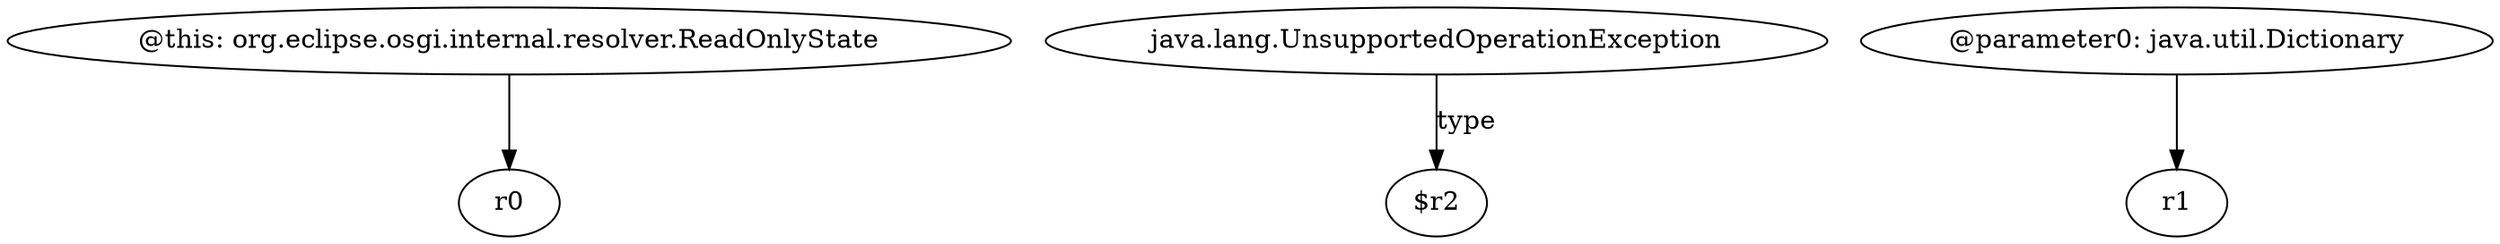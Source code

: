 digraph g {
0[label="@this: org.eclipse.osgi.internal.resolver.ReadOnlyState"]
1[label="r0"]
0->1[label=""]
2[label="java.lang.UnsupportedOperationException"]
3[label="$r2"]
2->3[label="type"]
4[label="@parameter0: java.util.Dictionary"]
5[label="r1"]
4->5[label=""]
}